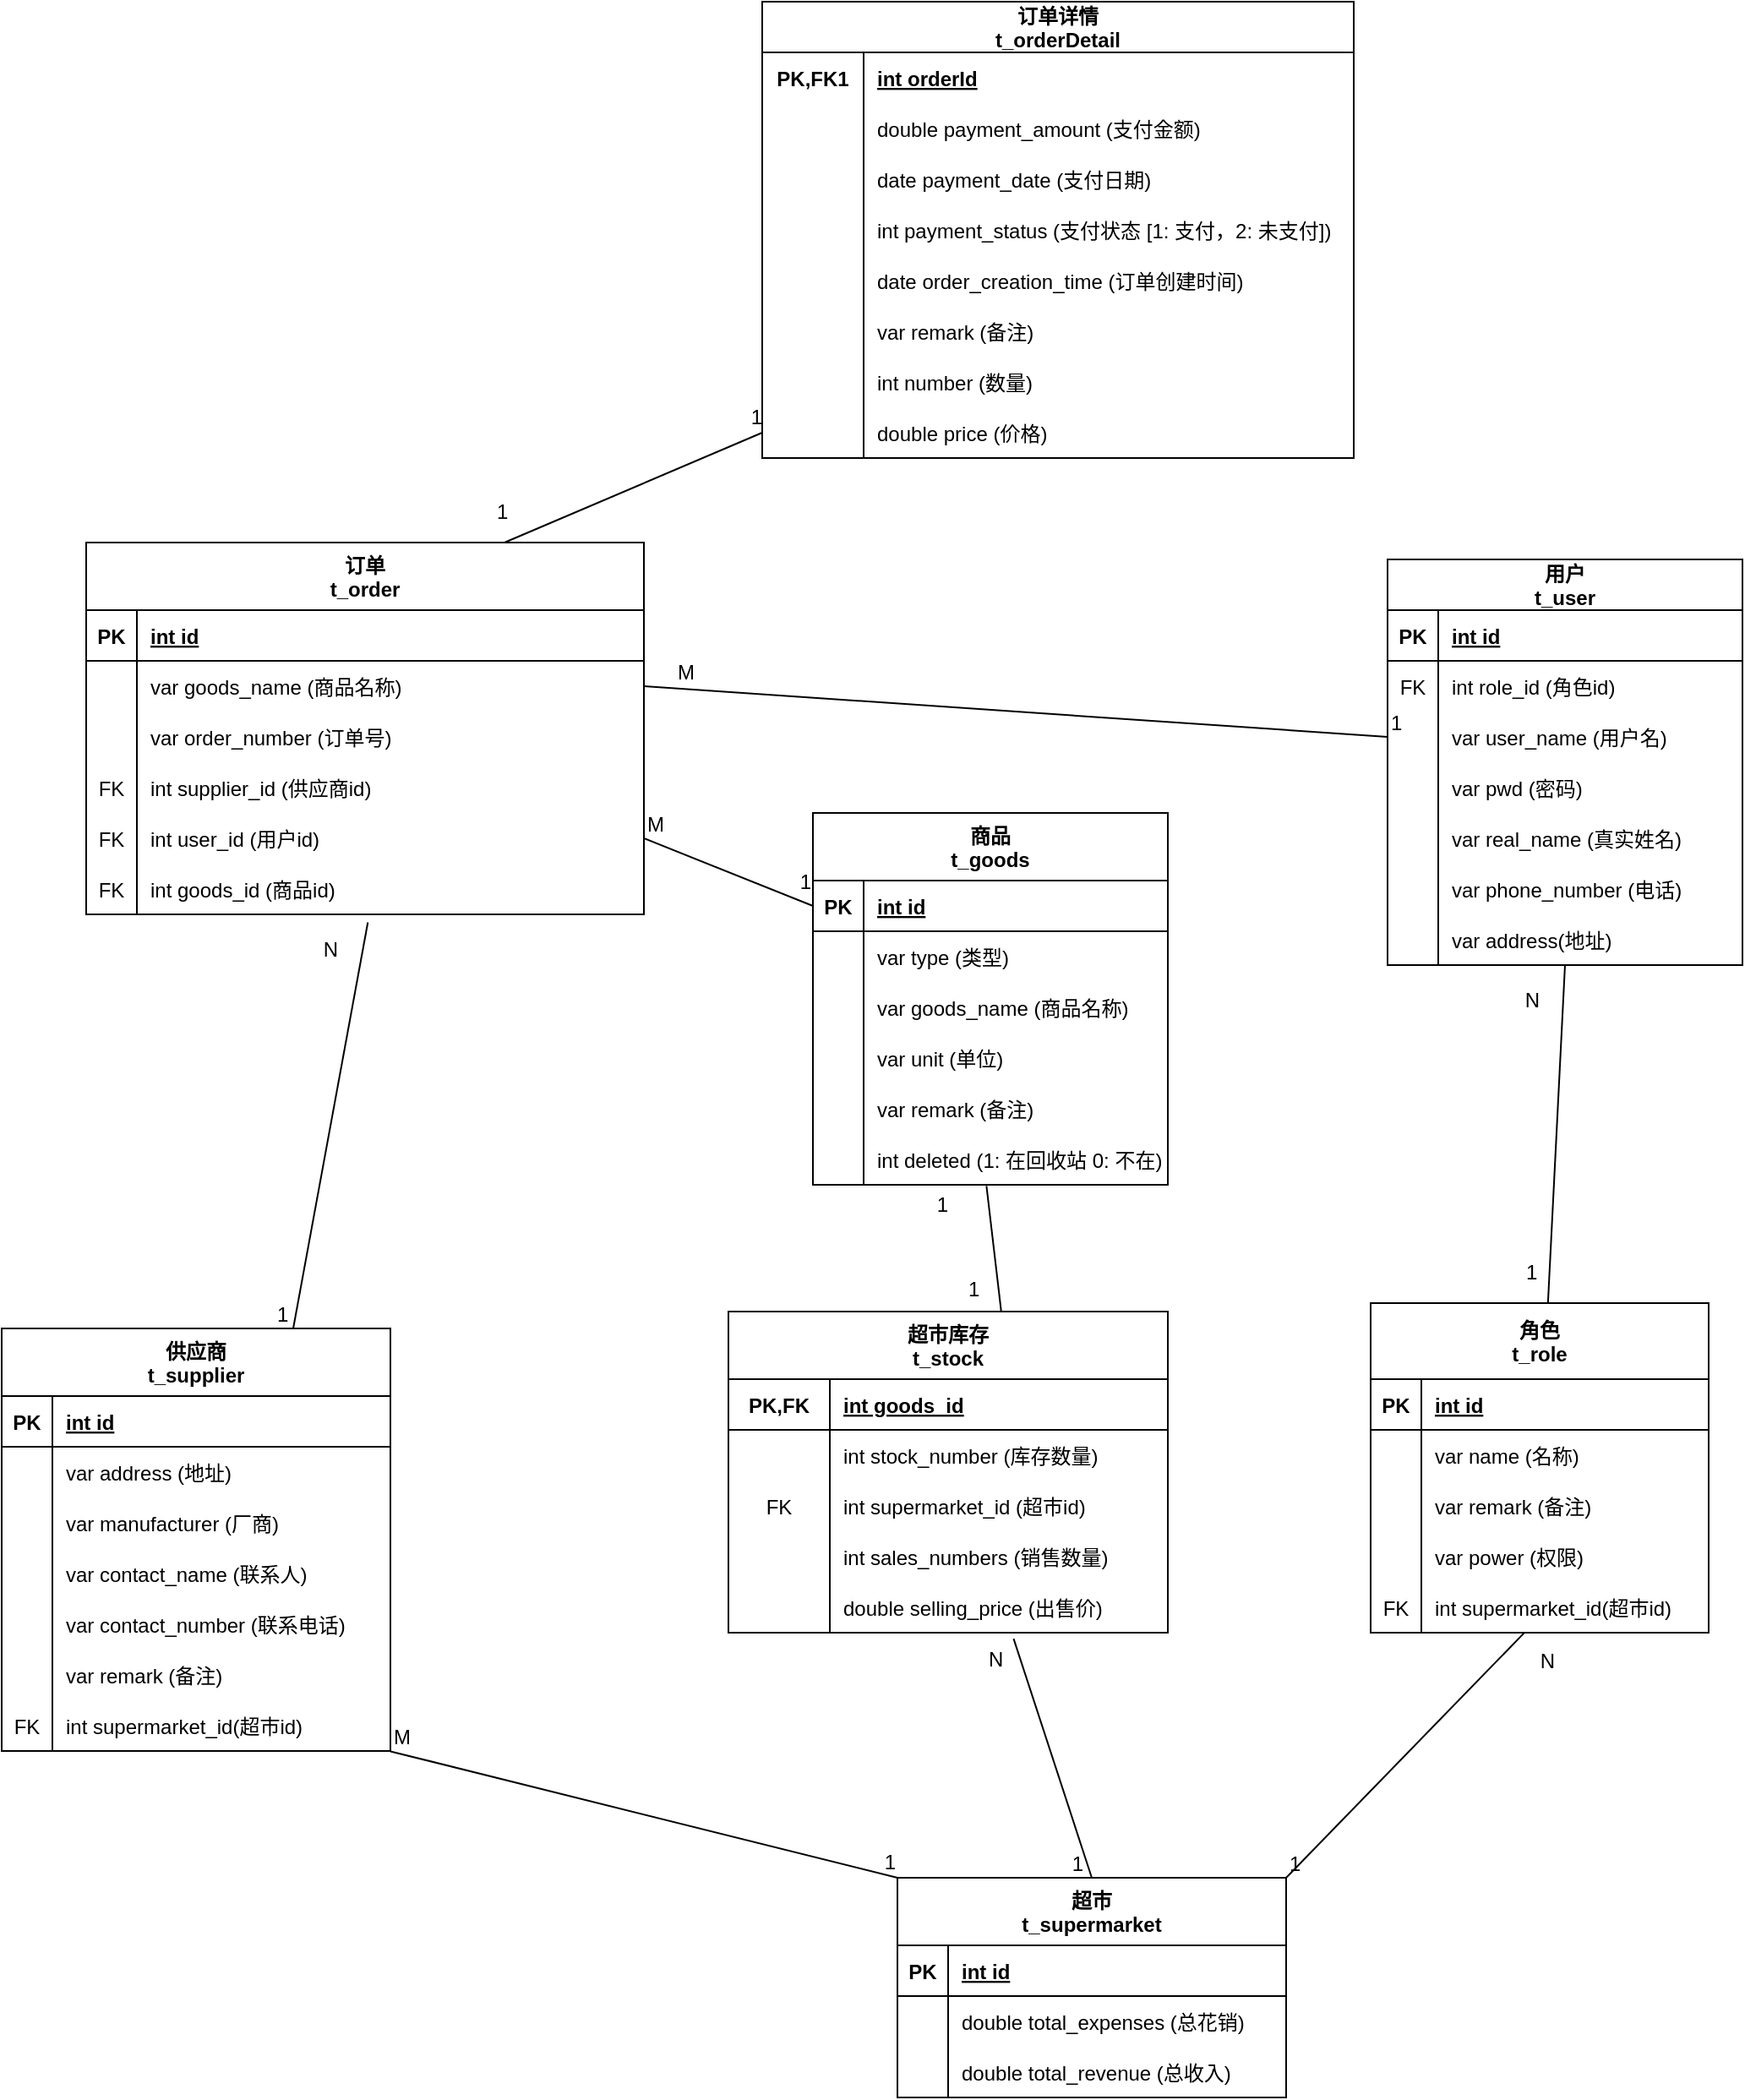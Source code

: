 <mxfile version="20.0.1" type="device"><diagram id="R2lEEEUBdFMjLlhIrx00" name="Page-1"><mxGraphModel dx="1487" dy="1840" grid="1" gridSize="10" guides="1" tooltips="1" connect="1" arrows="1" fold="1" page="1" pageScale="1" pageWidth="850" pageHeight="1100" math="0" shadow="0" extFonts="Permanent Marker^https://fonts.googleapis.com/css?family=Permanent+Marker"><root><mxCell id="0"/><mxCell id="1" parent="0"/><object label="商品&#10;t_goods" unit="var" id="Ht3xULXv-NnzkehTTkGw-34"><mxCell style="shape=table;startSize=40;container=1;collapsible=1;childLayout=tableLayout;fixedRows=1;rowLines=0;fontStyle=1;align=center;resizeLast=1;fillColor=#FFFFFF;" parent="1" vertex="1"><mxGeometry x="850.0" y="120" width="210" height="220" as="geometry"><mxRectangle x="130" y="30" width="80" height="40" as="alternateBounds"/></mxGeometry></mxCell></object><mxCell id="Ht3xULXv-NnzkehTTkGw-35" value="" style="shape=tableRow;horizontal=0;startSize=0;swimlaneHead=0;swimlaneBody=0;fillColor=none;collapsible=0;dropTarget=0;points=[[0,0.5],[1,0.5]];portConstraint=eastwest;top=0;left=0;right=0;bottom=1;" parent="Ht3xULXv-NnzkehTTkGw-34" vertex="1"><mxGeometry y="40" width="210" height="30" as="geometry"/></mxCell><mxCell id="Ht3xULXv-NnzkehTTkGw-36" value="PK" style="shape=partialRectangle;connectable=0;fillColor=none;top=0;left=0;bottom=0;right=0;fontStyle=1;overflow=hidden;" parent="Ht3xULXv-NnzkehTTkGw-35" vertex="1"><mxGeometry width="30" height="30" as="geometry"><mxRectangle width="30" height="30" as="alternateBounds"/></mxGeometry></mxCell><mxCell id="Ht3xULXv-NnzkehTTkGw-37" value="int id" style="shape=partialRectangle;connectable=0;fillColor=none;top=0;left=0;bottom=0;right=0;align=left;spacingLeft=6;fontStyle=5;overflow=hidden;" parent="Ht3xULXv-NnzkehTTkGw-35" vertex="1"><mxGeometry x="30" width="180" height="30" as="geometry"><mxRectangle width="180" height="30" as="alternateBounds"/></mxGeometry></mxCell><mxCell id="Ht3xULXv-NnzkehTTkGw-41" value="" style="shape=tableRow;horizontal=0;startSize=0;swimlaneHead=0;swimlaneBody=0;fillColor=none;collapsible=0;dropTarget=0;points=[[0,0.5],[1,0.5]];portConstraint=eastwest;top=0;left=0;right=0;bottom=0;" parent="Ht3xULXv-NnzkehTTkGw-34" vertex="1"><mxGeometry y="70" width="210" height="30" as="geometry"/></mxCell><mxCell id="Ht3xULXv-NnzkehTTkGw-42" value="" style="shape=partialRectangle;connectable=0;fillColor=none;top=0;left=0;bottom=0;right=0;editable=1;overflow=hidden;" parent="Ht3xULXv-NnzkehTTkGw-41" vertex="1"><mxGeometry width="30" height="30" as="geometry"><mxRectangle width="30" height="30" as="alternateBounds"/></mxGeometry></mxCell><mxCell id="Ht3xULXv-NnzkehTTkGw-43" value="var type (类型)" style="shape=partialRectangle;connectable=0;fillColor=none;top=0;left=0;bottom=0;right=0;align=left;spacingLeft=6;overflow=hidden;" parent="Ht3xULXv-NnzkehTTkGw-41" vertex="1"><mxGeometry x="30" width="180" height="30" as="geometry"><mxRectangle width="180" height="30" as="alternateBounds"/></mxGeometry></mxCell><mxCell id="Ht3xULXv-NnzkehTTkGw-44" value="" style="shape=tableRow;horizontal=0;startSize=0;swimlaneHead=0;swimlaneBody=0;fillColor=none;collapsible=0;dropTarget=0;points=[[0,0.5],[1,0.5]];portConstraint=eastwest;top=0;left=0;right=0;bottom=0;" parent="Ht3xULXv-NnzkehTTkGw-34" vertex="1"><mxGeometry y="100" width="210" height="30" as="geometry"/></mxCell><mxCell id="Ht3xULXv-NnzkehTTkGw-45" value="" style="shape=partialRectangle;connectable=0;fillColor=none;top=0;left=0;bottom=0;right=0;editable=1;overflow=hidden;" parent="Ht3xULXv-NnzkehTTkGw-44" vertex="1"><mxGeometry width="30" height="30" as="geometry"><mxRectangle width="30" height="30" as="alternateBounds"/></mxGeometry></mxCell><object label="var goods_name (商品名称)" goods_name="var" id="Ht3xULXv-NnzkehTTkGw-46"><mxCell style="shape=partialRectangle;connectable=0;fillColor=none;top=0;left=0;bottom=0;right=0;align=left;spacingLeft=6;overflow=hidden;" parent="Ht3xULXv-NnzkehTTkGw-44" vertex="1"><mxGeometry x="30" width="180" height="30" as="geometry"><mxRectangle width="180" height="30" as="alternateBounds"/></mxGeometry></mxCell></object><mxCell id="Ht3xULXv-NnzkehTTkGw-90" value="" style="shape=tableRow;horizontal=0;startSize=0;swimlaneHead=0;swimlaneBody=0;fillColor=none;collapsible=0;dropTarget=0;points=[[0,0.5],[1,0.5]];portConstraint=eastwest;top=0;left=0;right=0;bottom=0;" parent="Ht3xULXv-NnzkehTTkGw-34" vertex="1"><mxGeometry y="130" width="210" height="30" as="geometry"/></mxCell><mxCell id="Ht3xULXv-NnzkehTTkGw-91" value="" style="shape=partialRectangle;connectable=0;fillColor=none;top=0;left=0;bottom=0;right=0;editable=1;overflow=hidden;" parent="Ht3xULXv-NnzkehTTkGw-90" vertex="1"><mxGeometry width="30" height="30" as="geometry"><mxRectangle width="30" height="30" as="alternateBounds"/></mxGeometry></mxCell><object label="var unit (单位)" goods_name="var" id="Ht3xULXv-NnzkehTTkGw-92"><mxCell style="shape=partialRectangle;connectable=0;fillColor=none;top=0;left=0;bottom=0;right=0;align=left;spacingLeft=6;overflow=hidden;" parent="Ht3xULXv-NnzkehTTkGw-90" vertex="1"><mxGeometry x="30" width="180" height="30" as="geometry"><mxRectangle width="180" height="30" as="alternateBounds"/></mxGeometry></mxCell></object><mxCell id="Ht3xULXv-NnzkehTTkGw-96" value="" style="shape=tableRow;horizontal=0;startSize=0;swimlaneHead=0;swimlaneBody=0;fillColor=none;collapsible=0;dropTarget=0;points=[[0,0.5],[1,0.5]];portConstraint=eastwest;top=0;left=0;right=0;bottom=0;" parent="Ht3xULXv-NnzkehTTkGw-34" vertex="1"><mxGeometry y="160" width="210" height="30" as="geometry"/></mxCell><mxCell id="Ht3xULXv-NnzkehTTkGw-97" value="" style="shape=partialRectangle;connectable=0;fillColor=none;top=0;left=0;bottom=0;right=0;editable=1;overflow=hidden;" parent="Ht3xULXv-NnzkehTTkGw-96" vertex="1"><mxGeometry width="30" height="30" as="geometry"><mxRectangle width="30" height="30" as="alternateBounds"/></mxGeometry></mxCell><object label="var remark (备注)" goods_name="var" id="Ht3xULXv-NnzkehTTkGw-98"><mxCell style="shape=partialRectangle;connectable=0;fillColor=none;top=0;left=0;bottom=0;right=0;align=left;spacingLeft=6;overflow=hidden;" parent="Ht3xULXv-NnzkehTTkGw-96" vertex="1"><mxGeometry x="30" width="180" height="30" as="geometry"><mxRectangle width="180" height="30" as="alternateBounds"/></mxGeometry></mxCell></object><mxCell id="lNOS--ik7TDIYmW0ry12-1" value="" style="shape=tableRow;horizontal=0;startSize=0;swimlaneHead=0;swimlaneBody=0;fillColor=none;collapsible=0;dropTarget=0;points=[[0,0.5],[1,0.5]];portConstraint=eastwest;top=0;left=0;right=0;bottom=0;" vertex="1" parent="Ht3xULXv-NnzkehTTkGw-34"><mxGeometry y="190" width="210" height="30" as="geometry"/></mxCell><mxCell id="lNOS--ik7TDIYmW0ry12-2" value="" style="shape=partialRectangle;connectable=0;fillColor=none;top=0;left=0;bottom=0;right=0;editable=1;overflow=hidden;" vertex="1" parent="lNOS--ik7TDIYmW0ry12-1"><mxGeometry width="30" height="30" as="geometry"><mxRectangle width="30" height="30" as="alternateBounds"/></mxGeometry></mxCell><object label="int deleted (1: 在回收站 0: 不在)" goods_name="var" id="lNOS--ik7TDIYmW0ry12-3"><mxCell style="shape=partialRectangle;connectable=0;fillColor=none;top=0;left=0;bottom=0;right=0;align=left;spacingLeft=6;overflow=hidden;" vertex="1" parent="lNOS--ik7TDIYmW0ry12-1"><mxGeometry x="30" width="180" height="30" as="geometry"><mxRectangle width="180" height="30" as="alternateBounds"/></mxGeometry></mxCell></object><mxCell id="Ht3xULXv-NnzkehTTkGw-108" value="供应商&#10;t_supplier" style="shape=table;startSize=40;container=1;collapsible=1;childLayout=tableLayout;fixedRows=1;rowLines=0;fontStyle=1;align=center;resizeLast=1;fillColor=#FFFFFF;" parent="1" vertex="1"><mxGeometry x="370" y="425" width="230" height="250" as="geometry"><mxRectangle x="130" y="160" width="90" height="40" as="alternateBounds"/></mxGeometry></mxCell><mxCell id="Ht3xULXv-NnzkehTTkGw-109" value="" style="shape=tableRow;horizontal=0;startSize=0;swimlaneHead=0;swimlaneBody=0;fillColor=none;collapsible=0;dropTarget=0;points=[[0,0.5],[1,0.5]];portConstraint=eastwest;top=0;left=0;right=0;bottom=1;" parent="Ht3xULXv-NnzkehTTkGw-108" vertex="1"><mxGeometry y="40" width="230" height="30" as="geometry"/></mxCell><mxCell id="Ht3xULXv-NnzkehTTkGw-110" value="PK" style="shape=partialRectangle;connectable=0;fillColor=none;top=0;left=0;bottom=0;right=0;fontStyle=1;overflow=hidden;" parent="Ht3xULXv-NnzkehTTkGw-109" vertex="1"><mxGeometry width="30" height="30" as="geometry"><mxRectangle width="30" height="30" as="alternateBounds"/></mxGeometry></mxCell><mxCell id="Ht3xULXv-NnzkehTTkGw-111" value="int id" style="shape=partialRectangle;connectable=0;fillColor=none;top=0;left=0;bottom=0;right=0;align=left;spacingLeft=6;fontStyle=5;overflow=hidden;" parent="Ht3xULXv-NnzkehTTkGw-109" vertex="1"><mxGeometry x="30" width="200" height="30" as="geometry"><mxRectangle width="200" height="30" as="alternateBounds"/></mxGeometry></mxCell><mxCell id="Ht3xULXv-NnzkehTTkGw-112" value="" style="shape=tableRow;horizontal=0;startSize=0;swimlaneHead=0;swimlaneBody=0;fillColor=none;collapsible=0;dropTarget=0;points=[[0,0.5],[1,0.5]];portConstraint=eastwest;top=0;left=0;right=0;bottom=0;" parent="Ht3xULXv-NnzkehTTkGw-108" vertex="1"><mxGeometry y="70" width="230" height="30" as="geometry"/></mxCell><mxCell id="Ht3xULXv-NnzkehTTkGw-113" value="" style="shape=partialRectangle;connectable=0;fillColor=none;top=0;left=0;bottom=0;right=0;editable=1;overflow=hidden;" parent="Ht3xULXv-NnzkehTTkGw-112" vertex="1"><mxGeometry width="30" height="30" as="geometry"><mxRectangle width="30" height="30" as="alternateBounds"/></mxGeometry></mxCell><mxCell id="Ht3xULXv-NnzkehTTkGw-114" value="var address (地址)" style="shape=partialRectangle;connectable=0;fillColor=none;top=0;left=0;bottom=0;right=0;align=left;spacingLeft=6;overflow=hidden;" parent="Ht3xULXv-NnzkehTTkGw-112" vertex="1"><mxGeometry x="30" width="200" height="30" as="geometry"><mxRectangle width="200" height="30" as="alternateBounds"/></mxGeometry></mxCell><mxCell id="Ht3xULXv-NnzkehTTkGw-115" value="" style="shape=tableRow;horizontal=0;startSize=0;swimlaneHead=0;swimlaneBody=0;fillColor=none;collapsible=0;dropTarget=0;points=[[0,0.5],[1,0.5]];portConstraint=eastwest;top=0;left=0;right=0;bottom=0;" parent="Ht3xULXv-NnzkehTTkGw-108" vertex="1"><mxGeometry y="100" width="230" height="30" as="geometry"/></mxCell><mxCell id="Ht3xULXv-NnzkehTTkGw-116" value="" style="shape=partialRectangle;connectable=0;fillColor=none;top=0;left=0;bottom=0;right=0;editable=1;overflow=hidden;" parent="Ht3xULXv-NnzkehTTkGw-115" vertex="1"><mxGeometry width="30" height="30" as="geometry"><mxRectangle width="30" height="30" as="alternateBounds"/></mxGeometry></mxCell><mxCell id="Ht3xULXv-NnzkehTTkGw-117" value="var manufacturer (厂商)" style="shape=partialRectangle;connectable=0;fillColor=none;top=0;left=0;bottom=0;right=0;align=left;spacingLeft=6;overflow=hidden;" parent="Ht3xULXv-NnzkehTTkGw-115" vertex="1"><mxGeometry x="30" width="200" height="30" as="geometry"><mxRectangle width="200" height="30" as="alternateBounds"/></mxGeometry></mxCell><mxCell id="Ht3xULXv-NnzkehTTkGw-118" value="" style="shape=tableRow;horizontal=0;startSize=0;swimlaneHead=0;swimlaneBody=0;fillColor=none;collapsible=0;dropTarget=0;points=[[0,0.5],[1,0.5]];portConstraint=eastwest;top=0;left=0;right=0;bottom=0;" parent="Ht3xULXv-NnzkehTTkGw-108" vertex="1"><mxGeometry y="130" width="230" height="30" as="geometry"/></mxCell><mxCell id="Ht3xULXv-NnzkehTTkGw-119" value="" style="shape=partialRectangle;connectable=0;fillColor=none;top=0;left=0;bottom=0;right=0;editable=1;overflow=hidden;" parent="Ht3xULXv-NnzkehTTkGw-118" vertex="1"><mxGeometry width="30" height="30" as="geometry"><mxRectangle width="30" height="30" as="alternateBounds"/></mxGeometry></mxCell><mxCell id="Ht3xULXv-NnzkehTTkGw-120" value="var contact_name (联系人)" style="shape=partialRectangle;connectable=0;fillColor=none;top=0;left=0;bottom=0;right=0;align=left;spacingLeft=6;overflow=hidden;" parent="Ht3xULXv-NnzkehTTkGw-118" vertex="1"><mxGeometry x="30" width="200" height="30" as="geometry"><mxRectangle width="200" height="30" as="alternateBounds"/></mxGeometry></mxCell><mxCell id="Ht3xULXv-NnzkehTTkGw-147" value="" style="shape=tableRow;horizontal=0;startSize=0;swimlaneHead=0;swimlaneBody=0;fillColor=none;collapsible=0;dropTarget=0;points=[[0,0.5],[1,0.5]];portConstraint=eastwest;top=0;left=0;right=0;bottom=0;" parent="Ht3xULXv-NnzkehTTkGw-108" vertex="1"><mxGeometry y="160" width="230" height="30" as="geometry"/></mxCell><mxCell id="Ht3xULXv-NnzkehTTkGw-148" value="" style="shape=partialRectangle;connectable=0;fillColor=none;top=0;left=0;bottom=0;right=0;editable=1;overflow=hidden;" parent="Ht3xULXv-NnzkehTTkGw-147" vertex="1"><mxGeometry width="30" height="30" as="geometry"><mxRectangle width="30" height="30" as="alternateBounds"/></mxGeometry></mxCell><mxCell id="Ht3xULXv-NnzkehTTkGw-149" value="var contact_number (联系电话)" style="shape=partialRectangle;connectable=0;fillColor=none;top=0;left=0;bottom=0;right=0;align=left;spacingLeft=6;overflow=hidden;" parent="Ht3xULXv-NnzkehTTkGw-147" vertex="1"><mxGeometry x="30" width="200" height="30" as="geometry"><mxRectangle width="200" height="30" as="alternateBounds"/></mxGeometry></mxCell><mxCell id="Ht3xULXv-NnzkehTTkGw-150" value="" style="shape=tableRow;horizontal=0;startSize=0;swimlaneHead=0;swimlaneBody=0;fillColor=none;collapsible=0;dropTarget=0;points=[[0,0.5],[1,0.5]];portConstraint=eastwest;top=0;left=0;right=0;bottom=0;" parent="Ht3xULXv-NnzkehTTkGw-108" vertex="1"><mxGeometry y="190" width="230" height="30" as="geometry"/></mxCell><mxCell id="Ht3xULXv-NnzkehTTkGw-151" value="" style="shape=partialRectangle;connectable=0;fillColor=none;top=0;left=0;bottom=0;right=0;editable=1;overflow=hidden;" parent="Ht3xULXv-NnzkehTTkGw-150" vertex="1"><mxGeometry width="30" height="30" as="geometry"><mxRectangle width="30" height="30" as="alternateBounds"/></mxGeometry></mxCell><mxCell id="Ht3xULXv-NnzkehTTkGw-152" value="var remark (备注)" style="shape=partialRectangle;connectable=0;fillColor=none;top=0;left=0;bottom=0;right=0;align=left;spacingLeft=6;overflow=hidden;" parent="Ht3xULXv-NnzkehTTkGw-150" vertex="1"><mxGeometry x="30" width="200" height="30" as="geometry"><mxRectangle width="200" height="30" as="alternateBounds"/></mxGeometry></mxCell><mxCell id="Ht3xULXv-NnzkehTTkGw-153" value="" style="shape=tableRow;horizontal=0;startSize=0;swimlaneHead=0;swimlaneBody=0;fillColor=none;collapsible=0;dropTarget=0;points=[[0,0.5],[1,0.5]];portConstraint=eastwest;top=0;left=0;right=0;bottom=0;" parent="Ht3xULXv-NnzkehTTkGw-108" vertex="1"><mxGeometry y="220" width="230" height="30" as="geometry"/></mxCell><mxCell id="Ht3xULXv-NnzkehTTkGw-154" value="FK" style="shape=partialRectangle;connectable=0;fillColor=none;top=0;left=0;bottom=0;right=0;editable=1;overflow=hidden;" parent="Ht3xULXv-NnzkehTTkGw-153" vertex="1"><mxGeometry width="30" height="30" as="geometry"><mxRectangle width="30" height="30" as="alternateBounds"/></mxGeometry></mxCell><mxCell id="Ht3xULXv-NnzkehTTkGw-155" value="int supermarket_id(超市id)" style="shape=partialRectangle;connectable=0;fillColor=none;top=0;left=0;bottom=0;right=0;align=left;spacingLeft=6;overflow=hidden;" parent="Ht3xULXv-NnzkehTTkGw-153" vertex="1"><mxGeometry x="30" width="200" height="30" as="geometry"><mxRectangle width="200" height="30" as="alternateBounds"/></mxGeometry></mxCell><mxCell id="Ht3xULXv-NnzkehTTkGw-156" value="订单&#10;t_order" style="shape=table;startSize=40;container=1;collapsible=1;childLayout=tableLayout;fixedRows=1;rowLines=0;fontStyle=1;align=center;resizeLast=1;fillColor=#FFFFFF;" parent="1" vertex="1"><mxGeometry x="420" y="-40" width="330" height="220" as="geometry"><mxRectangle x="690" y="80" width="70" height="40" as="alternateBounds"/></mxGeometry></mxCell><mxCell id="Ht3xULXv-NnzkehTTkGw-157" value="" style="shape=tableRow;horizontal=0;startSize=0;swimlaneHead=0;swimlaneBody=0;fillColor=none;collapsible=0;dropTarget=0;points=[[0,0.5],[1,0.5]];portConstraint=eastwest;top=0;left=0;right=0;bottom=1;" parent="Ht3xULXv-NnzkehTTkGw-156" vertex="1"><mxGeometry y="40" width="330" height="30" as="geometry"/></mxCell><mxCell id="Ht3xULXv-NnzkehTTkGw-158" value="PK" style="shape=partialRectangle;connectable=0;fillColor=none;top=0;left=0;bottom=0;right=0;fontStyle=1;overflow=hidden;" parent="Ht3xULXv-NnzkehTTkGw-157" vertex="1"><mxGeometry width="30.0" height="30" as="geometry"><mxRectangle width="30.0" height="30" as="alternateBounds"/></mxGeometry></mxCell><mxCell id="Ht3xULXv-NnzkehTTkGw-159" value="int id" style="shape=partialRectangle;connectable=0;fillColor=none;top=0;left=0;bottom=0;right=0;align=left;spacingLeft=6;fontStyle=5;overflow=hidden;" parent="Ht3xULXv-NnzkehTTkGw-157" vertex="1"><mxGeometry x="30.0" width="300.0" height="30" as="geometry"><mxRectangle width="300.0" height="30" as="alternateBounds"/></mxGeometry></mxCell><mxCell id="Ht3xULXv-NnzkehTTkGw-160" value="" style="shape=tableRow;horizontal=0;startSize=0;swimlaneHead=0;swimlaneBody=0;fillColor=none;collapsible=0;dropTarget=0;points=[[0,0.5],[1,0.5]];portConstraint=eastwest;top=0;left=0;right=0;bottom=0;" parent="Ht3xULXv-NnzkehTTkGw-156" vertex="1"><mxGeometry y="70" width="330" height="30" as="geometry"/></mxCell><mxCell id="Ht3xULXv-NnzkehTTkGw-161" value="" style="shape=partialRectangle;connectable=0;fillColor=none;top=0;left=0;bottom=0;right=0;editable=1;overflow=hidden;" parent="Ht3xULXv-NnzkehTTkGw-160" vertex="1"><mxGeometry width="30.0" height="30" as="geometry"><mxRectangle width="30.0" height="30" as="alternateBounds"/></mxGeometry></mxCell><mxCell id="Ht3xULXv-NnzkehTTkGw-162" value="var goods_name (商品名称)" style="shape=partialRectangle;connectable=0;fillColor=none;top=0;left=0;bottom=0;right=0;align=left;spacingLeft=6;overflow=hidden;" parent="Ht3xULXv-NnzkehTTkGw-160" vertex="1"><mxGeometry x="30.0" width="300.0" height="30" as="geometry"><mxRectangle width="300.0" height="30" as="alternateBounds"/></mxGeometry></mxCell><mxCell id="Ht3xULXv-NnzkehTTkGw-163" value="" style="shape=tableRow;horizontal=0;startSize=0;swimlaneHead=0;swimlaneBody=0;fillColor=none;collapsible=0;dropTarget=0;points=[[0,0.5],[1,0.5]];portConstraint=eastwest;top=0;left=0;right=0;bottom=0;" parent="Ht3xULXv-NnzkehTTkGw-156" vertex="1"><mxGeometry y="100" width="330" height="30" as="geometry"/></mxCell><mxCell id="Ht3xULXv-NnzkehTTkGw-164" value="" style="shape=partialRectangle;connectable=0;fillColor=none;top=0;left=0;bottom=0;right=0;editable=1;overflow=hidden;" parent="Ht3xULXv-NnzkehTTkGw-163" vertex="1"><mxGeometry width="30.0" height="30" as="geometry"><mxRectangle width="30.0" height="30" as="alternateBounds"/></mxGeometry></mxCell><mxCell id="Ht3xULXv-NnzkehTTkGw-165" value="var order_number (订单号)" style="shape=partialRectangle;connectable=0;fillColor=none;top=0;left=0;bottom=0;right=0;align=left;spacingLeft=6;overflow=hidden;" parent="Ht3xULXv-NnzkehTTkGw-163" vertex="1"><mxGeometry x="30.0" width="300.0" height="30" as="geometry"><mxRectangle width="300.0" height="30" as="alternateBounds"/></mxGeometry></mxCell><mxCell id="Ht3xULXv-NnzkehTTkGw-190" value="" style="shape=tableRow;horizontal=0;startSize=0;swimlaneHead=0;swimlaneBody=0;fillColor=none;collapsible=0;dropTarget=0;points=[[0,0.5],[1,0.5]];portConstraint=eastwest;top=0;left=0;right=0;bottom=0;" parent="Ht3xULXv-NnzkehTTkGw-156" vertex="1"><mxGeometry y="130" width="330" height="30" as="geometry"/></mxCell><mxCell id="Ht3xULXv-NnzkehTTkGw-191" value="FK" style="shape=partialRectangle;connectable=0;fillColor=none;top=0;left=0;bottom=0;right=0;editable=1;overflow=hidden;" parent="Ht3xULXv-NnzkehTTkGw-190" vertex="1"><mxGeometry width="30.0" height="30" as="geometry"><mxRectangle width="30.0" height="30" as="alternateBounds"/></mxGeometry></mxCell><mxCell id="Ht3xULXv-NnzkehTTkGw-192" value="int supplier_id (供应商id)" style="shape=partialRectangle;connectable=0;fillColor=none;top=0;left=0;bottom=0;right=0;align=left;spacingLeft=6;overflow=hidden;" parent="Ht3xULXv-NnzkehTTkGw-190" vertex="1"><mxGeometry x="30.0" width="300.0" height="30" as="geometry"><mxRectangle width="300.0" height="30" as="alternateBounds"/></mxGeometry></mxCell><mxCell id="Ht3xULXv-NnzkehTTkGw-193" value="" style="shape=tableRow;horizontal=0;startSize=0;swimlaneHead=0;swimlaneBody=0;fillColor=none;collapsible=0;dropTarget=0;points=[[0,0.5],[1,0.5]];portConstraint=eastwest;top=0;left=0;right=0;bottom=0;" parent="Ht3xULXv-NnzkehTTkGw-156" vertex="1"><mxGeometry y="160" width="330" height="30" as="geometry"/></mxCell><mxCell id="Ht3xULXv-NnzkehTTkGw-194" value="FK" style="shape=partialRectangle;connectable=0;fillColor=none;top=0;left=0;bottom=0;right=0;editable=1;overflow=hidden;" parent="Ht3xULXv-NnzkehTTkGw-193" vertex="1"><mxGeometry width="30.0" height="30" as="geometry"><mxRectangle width="30.0" height="30" as="alternateBounds"/></mxGeometry></mxCell><mxCell id="Ht3xULXv-NnzkehTTkGw-195" value="int user_id (用户id)" style="shape=partialRectangle;connectable=0;fillColor=none;top=0;left=0;bottom=0;right=0;align=left;spacingLeft=6;overflow=hidden;" parent="Ht3xULXv-NnzkehTTkGw-193" vertex="1"><mxGeometry x="30.0" width="300.0" height="30" as="geometry"><mxRectangle width="300.0" height="30" as="alternateBounds"/></mxGeometry></mxCell><mxCell id="Ht3xULXv-NnzkehTTkGw-196" value="" style="shape=tableRow;horizontal=0;startSize=0;swimlaneHead=0;swimlaneBody=0;fillColor=none;collapsible=0;dropTarget=0;points=[[0,0.5],[1,0.5]];portConstraint=eastwest;top=0;left=0;right=0;bottom=0;" parent="Ht3xULXv-NnzkehTTkGw-156" vertex="1"><mxGeometry y="190" width="330" height="30" as="geometry"/></mxCell><mxCell id="Ht3xULXv-NnzkehTTkGw-197" value="FK" style="shape=partialRectangle;connectable=0;fillColor=none;top=0;left=0;bottom=0;right=0;editable=1;overflow=hidden;" parent="Ht3xULXv-NnzkehTTkGw-196" vertex="1"><mxGeometry width="30.0" height="30" as="geometry"><mxRectangle width="30.0" height="30" as="alternateBounds"/></mxGeometry></mxCell><mxCell id="Ht3xULXv-NnzkehTTkGw-198" value="int goods_id (商品id)" style="shape=partialRectangle;connectable=0;fillColor=none;top=0;left=0;bottom=0;right=0;align=left;spacingLeft=6;overflow=hidden;" parent="Ht3xULXv-NnzkehTTkGw-196" vertex="1"><mxGeometry x="30.0" width="300.0" height="30" as="geometry"><mxRectangle width="300.0" height="30" as="alternateBounds"/></mxGeometry></mxCell><mxCell id="Ht3xULXv-NnzkehTTkGw-199" value="角色&#10;t_role" style="shape=table;startSize=45;container=1;collapsible=1;childLayout=tableLayout;fixedRows=1;rowLines=0;fontStyle=1;align=center;resizeLast=1;fillColor=#FFFFFF;" parent="1" vertex="1"><mxGeometry x="1180" y="410" width="200" height="195" as="geometry"><mxRectangle x="850" y="110" width="70" height="45" as="alternateBounds"/></mxGeometry></mxCell><mxCell id="Ht3xULXv-NnzkehTTkGw-200" value="" style="shape=tableRow;horizontal=0;startSize=0;swimlaneHead=0;swimlaneBody=0;fillColor=none;collapsible=0;dropTarget=0;points=[[0,0.5],[1,0.5]];portConstraint=eastwest;top=0;left=0;right=0;bottom=1;" parent="Ht3xULXv-NnzkehTTkGw-199" vertex="1"><mxGeometry y="45" width="200" height="30" as="geometry"/></mxCell><mxCell id="Ht3xULXv-NnzkehTTkGw-201" value="PK" style="shape=partialRectangle;connectable=0;fillColor=none;top=0;left=0;bottom=0;right=0;fontStyle=1;overflow=hidden;" parent="Ht3xULXv-NnzkehTTkGw-200" vertex="1"><mxGeometry width="30" height="30" as="geometry"><mxRectangle width="30" height="30" as="alternateBounds"/></mxGeometry></mxCell><mxCell id="Ht3xULXv-NnzkehTTkGw-202" value="int id" style="shape=partialRectangle;connectable=0;fillColor=none;top=0;left=0;bottom=0;right=0;align=left;spacingLeft=6;fontStyle=5;overflow=hidden;" parent="Ht3xULXv-NnzkehTTkGw-200" vertex="1"><mxGeometry x="30" width="170" height="30" as="geometry"><mxRectangle width="170" height="30" as="alternateBounds"/></mxGeometry></mxCell><mxCell id="Ht3xULXv-NnzkehTTkGw-203" value="" style="shape=tableRow;horizontal=0;startSize=0;swimlaneHead=0;swimlaneBody=0;fillColor=none;collapsible=0;dropTarget=0;points=[[0,0.5],[1,0.5]];portConstraint=eastwest;top=0;left=0;right=0;bottom=0;" parent="Ht3xULXv-NnzkehTTkGw-199" vertex="1"><mxGeometry y="75" width="200" height="30" as="geometry"/></mxCell><mxCell id="Ht3xULXv-NnzkehTTkGw-204" value="" style="shape=partialRectangle;connectable=0;fillColor=none;top=0;left=0;bottom=0;right=0;editable=1;overflow=hidden;" parent="Ht3xULXv-NnzkehTTkGw-203" vertex="1"><mxGeometry width="30" height="30" as="geometry"><mxRectangle width="30" height="30" as="alternateBounds"/></mxGeometry></mxCell><mxCell id="Ht3xULXv-NnzkehTTkGw-205" value="var name (名称)" style="shape=partialRectangle;connectable=0;fillColor=none;top=0;left=0;bottom=0;right=0;align=left;spacingLeft=6;overflow=hidden;" parent="Ht3xULXv-NnzkehTTkGw-203" vertex="1"><mxGeometry x="30" width="170" height="30" as="geometry"><mxRectangle width="170" height="30" as="alternateBounds"/></mxGeometry></mxCell><mxCell id="Ht3xULXv-NnzkehTTkGw-206" value="" style="shape=tableRow;horizontal=0;startSize=0;swimlaneHead=0;swimlaneBody=0;fillColor=none;collapsible=0;dropTarget=0;points=[[0,0.5],[1,0.5]];portConstraint=eastwest;top=0;left=0;right=0;bottom=0;" parent="Ht3xULXv-NnzkehTTkGw-199" vertex="1"><mxGeometry y="105" width="200" height="30" as="geometry"/></mxCell><mxCell id="Ht3xULXv-NnzkehTTkGw-207" value="" style="shape=partialRectangle;connectable=0;fillColor=none;top=0;left=0;bottom=0;right=0;editable=1;overflow=hidden;" parent="Ht3xULXv-NnzkehTTkGw-206" vertex="1"><mxGeometry width="30" height="30" as="geometry"><mxRectangle width="30" height="30" as="alternateBounds"/></mxGeometry></mxCell><mxCell id="Ht3xULXv-NnzkehTTkGw-208" value="var remark (备注)" style="shape=partialRectangle;connectable=0;fillColor=none;top=0;left=0;bottom=0;right=0;align=left;spacingLeft=6;overflow=hidden;" parent="Ht3xULXv-NnzkehTTkGw-206" vertex="1"><mxGeometry x="30" width="170" height="30" as="geometry"><mxRectangle width="170" height="30" as="alternateBounds"/></mxGeometry></mxCell><mxCell id="Ht3xULXv-NnzkehTTkGw-209" value="" style="shape=tableRow;horizontal=0;startSize=0;swimlaneHead=0;swimlaneBody=0;fillColor=none;collapsible=0;dropTarget=0;points=[[0,0.5],[1,0.5]];portConstraint=eastwest;top=0;left=0;right=0;bottom=0;" parent="Ht3xULXv-NnzkehTTkGw-199" vertex="1"><mxGeometry y="135" width="200" height="30" as="geometry"/></mxCell><mxCell id="Ht3xULXv-NnzkehTTkGw-210" value="" style="shape=partialRectangle;connectable=0;fillColor=none;top=0;left=0;bottom=0;right=0;editable=1;overflow=hidden;" parent="Ht3xULXv-NnzkehTTkGw-209" vertex="1"><mxGeometry width="30" height="30" as="geometry"><mxRectangle width="30" height="30" as="alternateBounds"/></mxGeometry></mxCell><mxCell id="Ht3xULXv-NnzkehTTkGw-211" value="var power (权限)" style="shape=partialRectangle;connectable=0;fillColor=none;top=0;left=0;bottom=0;right=0;align=left;spacingLeft=6;overflow=hidden;" parent="Ht3xULXv-NnzkehTTkGw-209" vertex="1"><mxGeometry x="30" width="170" height="30" as="geometry"><mxRectangle width="170" height="30" as="alternateBounds"/></mxGeometry></mxCell><mxCell id="Ht3xULXv-NnzkehTTkGw-212" value="" style="shape=tableRow;horizontal=0;startSize=0;swimlaneHead=0;swimlaneBody=0;fillColor=none;collapsible=0;dropTarget=0;points=[[0,0.5],[1,0.5]];portConstraint=eastwest;top=0;left=0;right=0;bottom=0;" parent="Ht3xULXv-NnzkehTTkGw-199" vertex="1"><mxGeometry y="165" width="200" height="30" as="geometry"/></mxCell><mxCell id="Ht3xULXv-NnzkehTTkGw-213" value="FK" style="shape=partialRectangle;connectable=0;fillColor=none;top=0;left=0;bottom=0;right=0;editable=1;overflow=hidden;" parent="Ht3xULXv-NnzkehTTkGw-212" vertex="1"><mxGeometry width="30" height="30" as="geometry"><mxRectangle width="30" height="30" as="alternateBounds"/></mxGeometry></mxCell><mxCell id="Ht3xULXv-NnzkehTTkGw-214" value="int supermarket_id(超市id)" style="shape=partialRectangle;connectable=0;fillColor=none;top=0;left=0;bottom=0;right=0;align=left;spacingLeft=6;overflow=hidden;" parent="Ht3xULXv-NnzkehTTkGw-212" vertex="1"><mxGeometry x="30" width="170" height="30" as="geometry"><mxRectangle width="170" height="30" as="alternateBounds"/></mxGeometry></mxCell><mxCell id="Ht3xULXv-NnzkehTTkGw-215" value="用户&#10;t_user" style="shape=table;startSize=30;container=1;collapsible=1;childLayout=tableLayout;fixedRows=1;rowLines=0;fontStyle=1;align=center;resizeLast=1;fillColor=#FFFFFF;" parent="1" vertex="1"><mxGeometry x="1190" y="-30" width="210" height="240" as="geometry"><mxRectangle x="1050" y="90" width="70" height="40" as="alternateBounds"/></mxGeometry></mxCell><mxCell id="Ht3xULXv-NnzkehTTkGw-216" value="" style="shape=tableRow;horizontal=0;startSize=0;swimlaneHead=0;swimlaneBody=0;fillColor=none;collapsible=0;dropTarget=0;points=[[0,0.5],[1,0.5]];portConstraint=eastwest;top=0;left=0;right=0;bottom=1;" parent="Ht3xULXv-NnzkehTTkGw-215" vertex="1"><mxGeometry y="30" width="210" height="30" as="geometry"/></mxCell><mxCell id="Ht3xULXv-NnzkehTTkGw-217" value="PK" style="shape=partialRectangle;connectable=0;fillColor=none;top=0;left=0;bottom=0;right=0;fontStyle=1;overflow=hidden;" parent="Ht3xULXv-NnzkehTTkGw-216" vertex="1"><mxGeometry width="30" height="30" as="geometry"><mxRectangle width="30" height="30" as="alternateBounds"/></mxGeometry></mxCell><mxCell id="Ht3xULXv-NnzkehTTkGw-218" value="int id" style="shape=partialRectangle;connectable=0;fillColor=none;top=0;left=0;bottom=0;right=0;align=left;spacingLeft=6;fontStyle=5;overflow=hidden;" parent="Ht3xULXv-NnzkehTTkGw-216" vertex="1"><mxGeometry x="30" width="180" height="30" as="geometry"><mxRectangle width="180" height="30" as="alternateBounds"/></mxGeometry></mxCell><mxCell id="Ht3xULXv-NnzkehTTkGw-219" value="" style="shape=tableRow;horizontal=0;startSize=0;swimlaneHead=0;swimlaneBody=0;fillColor=none;collapsible=0;dropTarget=0;points=[[0,0.5],[1,0.5]];portConstraint=eastwest;top=0;left=0;right=0;bottom=0;" parent="Ht3xULXv-NnzkehTTkGw-215" vertex="1"><mxGeometry y="60" width="210" height="30" as="geometry"/></mxCell><mxCell id="Ht3xULXv-NnzkehTTkGw-220" value="FK" style="shape=partialRectangle;connectable=0;fillColor=none;top=0;left=0;bottom=0;right=0;editable=1;overflow=hidden;" parent="Ht3xULXv-NnzkehTTkGw-219" vertex="1"><mxGeometry width="30" height="30" as="geometry"><mxRectangle width="30" height="30" as="alternateBounds"/></mxGeometry></mxCell><mxCell id="Ht3xULXv-NnzkehTTkGw-221" value="int role_id (角色id)" style="shape=partialRectangle;connectable=0;fillColor=none;top=0;left=0;bottom=0;right=0;align=left;spacingLeft=6;overflow=hidden;" parent="Ht3xULXv-NnzkehTTkGw-219" vertex="1"><mxGeometry x="30" width="180" height="30" as="geometry"><mxRectangle width="180" height="30" as="alternateBounds"/></mxGeometry></mxCell><mxCell id="Ht3xULXv-NnzkehTTkGw-222" value="" style="shape=tableRow;horizontal=0;startSize=0;swimlaneHead=0;swimlaneBody=0;fillColor=none;collapsible=0;dropTarget=0;points=[[0,0.5],[1,0.5]];portConstraint=eastwest;top=0;left=0;right=0;bottom=0;" parent="Ht3xULXv-NnzkehTTkGw-215" vertex="1"><mxGeometry y="90" width="210" height="30" as="geometry"/></mxCell><mxCell id="Ht3xULXv-NnzkehTTkGw-223" value="" style="shape=partialRectangle;connectable=0;fillColor=none;top=0;left=0;bottom=0;right=0;editable=1;overflow=hidden;" parent="Ht3xULXv-NnzkehTTkGw-222" vertex="1"><mxGeometry width="30" height="30" as="geometry"><mxRectangle width="30" height="30" as="alternateBounds"/></mxGeometry></mxCell><mxCell id="Ht3xULXv-NnzkehTTkGw-224" value="var user_name (用户名)" style="shape=partialRectangle;connectable=0;fillColor=none;top=0;left=0;bottom=0;right=0;align=left;spacingLeft=6;overflow=hidden;" parent="Ht3xULXv-NnzkehTTkGw-222" vertex="1"><mxGeometry x="30" width="180" height="30" as="geometry"><mxRectangle width="180" height="30" as="alternateBounds"/></mxGeometry></mxCell><mxCell id="Ht3xULXv-NnzkehTTkGw-225" value="" style="shape=tableRow;horizontal=0;startSize=0;swimlaneHead=0;swimlaneBody=0;fillColor=none;collapsible=0;dropTarget=0;points=[[0,0.5],[1,0.5]];portConstraint=eastwest;top=0;left=0;right=0;bottom=0;" parent="Ht3xULXv-NnzkehTTkGw-215" vertex="1"><mxGeometry y="120" width="210" height="30" as="geometry"/></mxCell><mxCell id="Ht3xULXv-NnzkehTTkGw-226" value="" style="shape=partialRectangle;connectable=0;fillColor=none;top=0;left=0;bottom=0;right=0;editable=1;overflow=hidden;" parent="Ht3xULXv-NnzkehTTkGw-225" vertex="1"><mxGeometry width="30" height="30" as="geometry"><mxRectangle width="30" height="30" as="alternateBounds"/></mxGeometry></mxCell><mxCell id="Ht3xULXv-NnzkehTTkGw-227" value="var pwd (密码)" style="shape=partialRectangle;connectable=0;fillColor=none;top=0;left=0;bottom=0;right=0;align=left;spacingLeft=6;overflow=hidden;" parent="Ht3xULXv-NnzkehTTkGw-225" vertex="1"><mxGeometry x="30" width="180" height="30" as="geometry"><mxRectangle width="180" height="30" as="alternateBounds"/></mxGeometry></mxCell><mxCell id="Ht3xULXv-NnzkehTTkGw-228" value="" style="shape=tableRow;horizontal=0;startSize=0;swimlaneHead=0;swimlaneBody=0;fillColor=none;collapsible=0;dropTarget=0;points=[[0,0.5],[1,0.5]];portConstraint=eastwest;top=0;left=0;right=0;bottom=0;" parent="Ht3xULXv-NnzkehTTkGw-215" vertex="1"><mxGeometry y="150" width="210" height="30" as="geometry"/></mxCell><mxCell id="Ht3xULXv-NnzkehTTkGw-229" value="" style="shape=partialRectangle;connectable=0;fillColor=none;top=0;left=0;bottom=0;right=0;editable=1;overflow=hidden;" parent="Ht3xULXv-NnzkehTTkGw-228" vertex="1"><mxGeometry width="30" height="30" as="geometry"><mxRectangle width="30" height="30" as="alternateBounds"/></mxGeometry></mxCell><mxCell id="Ht3xULXv-NnzkehTTkGw-230" value="var real_name (真实姓名)" style="shape=partialRectangle;connectable=0;fillColor=none;top=0;left=0;bottom=0;right=0;align=left;spacingLeft=6;overflow=hidden;" parent="Ht3xULXv-NnzkehTTkGw-228" vertex="1"><mxGeometry x="30" width="180" height="30" as="geometry"><mxRectangle width="180" height="30" as="alternateBounds"/></mxGeometry></mxCell><mxCell id="Ht3xULXv-NnzkehTTkGw-231" value="" style="shape=tableRow;horizontal=0;startSize=0;swimlaneHead=0;swimlaneBody=0;fillColor=none;collapsible=0;dropTarget=0;points=[[0,0.5],[1,0.5]];portConstraint=eastwest;top=0;left=0;right=0;bottom=0;" parent="Ht3xULXv-NnzkehTTkGw-215" vertex="1"><mxGeometry y="180" width="210" height="30" as="geometry"/></mxCell><mxCell id="Ht3xULXv-NnzkehTTkGw-232" value="" style="shape=partialRectangle;connectable=0;fillColor=none;top=0;left=0;bottom=0;right=0;editable=1;overflow=hidden;" parent="Ht3xULXv-NnzkehTTkGw-231" vertex="1"><mxGeometry width="30" height="30" as="geometry"><mxRectangle width="30" height="30" as="alternateBounds"/></mxGeometry></mxCell><mxCell id="Ht3xULXv-NnzkehTTkGw-233" value="var phone_number (电话)" style="shape=partialRectangle;connectable=0;fillColor=none;top=0;left=0;bottom=0;right=0;align=left;spacingLeft=6;overflow=hidden;" parent="Ht3xULXv-NnzkehTTkGw-231" vertex="1"><mxGeometry x="30" width="180" height="30" as="geometry"><mxRectangle width="180" height="30" as="alternateBounds"/></mxGeometry></mxCell><mxCell id="Ht3xULXv-NnzkehTTkGw-234" value="" style="shape=tableRow;horizontal=0;startSize=0;swimlaneHead=0;swimlaneBody=0;fillColor=none;collapsible=0;dropTarget=0;points=[[0,0.5],[1,0.5]];portConstraint=eastwest;top=0;left=0;right=0;bottom=0;" parent="Ht3xULXv-NnzkehTTkGw-215" vertex="1"><mxGeometry y="210" width="210" height="30" as="geometry"/></mxCell><mxCell id="Ht3xULXv-NnzkehTTkGw-235" value="" style="shape=partialRectangle;connectable=0;fillColor=none;top=0;left=0;bottom=0;right=0;editable=1;overflow=hidden;" parent="Ht3xULXv-NnzkehTTkGw-234" vertex="1"><mxGeometry width="30" height="30" as="geometry"><mxRectangle width="30" height="30" as="alternateBounds"/></mxGeometry></mxCell><mxCell id="Ht3xULXv-NnzkehTTkGw-236" value="var address(地址)" style="shape=partialRectangle;connectable=0;fillColor=none;top=0;left=0;bottom=0;right=0;align=left;spacingLeft=6;overflow=hidden;" parent="Ht3xULXv-NnzkehTTkGw-234" vertex="1"><mxGeometry x="30" width="180" height="30" as="geometry"><mxRectangle width="180" height="30" as="alternateBounds"/></mxGeometry></mxCell><mxCell id="Ht3xULXv-NnzkehTTkGw-240" value="超市&#10;t_supermarket" style="shape=table;startSize=40;container=1;collapsible=1;childLayout=tableLayout;fixedRows=1;rowLines=0;fontStyle=1;align=center;resizeLast=1;fillColor=#FFFFFF;" parent="1" vertex="1"><mxGeometry x="900" y="750" width="230" height="130" as="geometry"><mxRectangle x="640" y="600" width="120" height="40" as="alternateBounds"/></mxGeometry></mxCell><mxCell id="Ht3xULXv-NnzkehTTkGw-241" value="" style="shape=tableRow;horizontal=0;startSize=0;swimlaneHead=0;swimlaneBody=0;fillColor=none;collapsible=0;dropTarget=0;points=[[0,0.5],[1,0.5]];portConstraint=eastwest;top=0;left=0;right=0;bottom=1;" parent="Ht3xULXv-NnzkehTTkGw-240" vertex="1"><mxGeometry y="40" width="230" height="30" as="geometry"/></mxCell><mxCell id="Ht3xULXv-NnzkehTTkGw-242" value="PK" style="shape=partialRectangle;connectable=0;fillColor=none;top=0;left=0;bottom=0;right=0;fontStyle=1;overflow=hidden;" parent="Ht3xULXv-NnzkehTTkGw-241" vertex="1"><mxGeometry width="30" height="30" as="geometry"><mxRectangle width="30" height="30" as="alternateBounds"/></mxGeometry></mxCell><mxCell id="Ht3xULXv-NnzkehTTkGw-243" value="int id" style="shape=partialRectangle;connectable=0;fillColor=none;top=0;left=0;bottom=0;right=0;align=left;spacingLeft=6;fontStyle=5;overflow=hidden;" parent="Ht3xULXv-NnzkehTTkGw-241" vertex="1"><mxGeometry x="30" width="200" height="30" as="geometry"><mxRectangle width="200" height="30" as="alternateBounds"/></mxGeometry></mxCell><mxCell id="Ht3xULXv-NnzkehTTkGw-244" value="" style="shape=tableRow;horizontal=0;startSize=0;swimlaneHead=0;swimlaneBody=0;fillColor=none;collapsible=0;dropTarget=0;points=[[0,0.5],[1,0.5]];portConstraint=eastwest;top=0;left=0;right=0;bottom=0;" parent="Ht3xULXv-NnzkehTTkGw-240" vertex="1"><mxGeometry y="70" width="230" height="30" as="geometry"/></mxCell><mxCell id="Ht3xULXv-NnzkehTTkGw-245" value="" style="shape=partialRectangle;connectable=0;fillColor=none;top=0;left=0;bottom=0;right=0;editable=1;overflow=hidden;" parent="Ht3xULXv-NnzkehTTkGw-244" vertex="1"><mxGeometry width="30" height="30" as="geometry"><mxRectangle width="30" height="30" as="alternateBounds"/></mxGeometry></mxCell><mxCell id="Ht3xULXv-NnzkehTTkGw-246" value="double total_expenses (总花销)" style="shape=partialRectangle;connectable=0;fillColor=none;top=0;left=0;bottom=0;right=0;align=left;spacingLeft=6;overflow=hidden;" parent="Ht3xULXv-NnzkehTTkGw-244" vertex="1"><mxGeometry x="30" width="200" height="30" as="geometry"><mxRectangle width="200" height="30" as="alternateBounds"/></mxGeometry></mxCell><mxCell id="Ht3xULXv-NnzkehTTkGw-247" value="" style="shape=tableRow;horizontal=0;startSize=0;swimlaneHead=0;swimlaneBody=0;fillColor=none;collapsible=0;dropTarget=0;points=[[0,0.5],[1,0.5]];portConstraint=eastwest;top=0;left=0;right=0;bottom=0;" parent="Ht3xULXv-NnzkehTTkGw-240" vertex="1"><mxGeometry y="100" width="230" height="30" as="geometry"/></mxCell><mxCell id="Ht3xULXv-NnzkehTTkGw-248" value="" style="shape=partialRectangle;connectable=0;fillColor=none;top=0;left=0;bottom=0;right=0;editable=1;overflow=hidden;" parent="Ht3xULXv-NnzkehTTkGw-247" vertex="1"><mxGeometry width="30" height="30" as="geometry"><mxRectangle width="30" height="30" as="alternateBounds"/></mxGeometry></mxCell><mxCell id="Ht3xULXv-NnzkehTTkGw-249" value="double total_revenue (总收入)" style="shape=partialRectangle;connectable=0;fillColor=none;top=0;left=0;bottom=0;right=0;align=left;spacingLeft=6;overflow=hidden;" parent="Ht3xULXv-NnzkehTTkGw-247" vertex="1"><mxGeometry x="30" width="200" height="30" as="geometry"><mxRectangle width="200" height="30" as="alternateBounds"/></mxGeometry></mxCell><mxCell id="Ht3xULXv-NnzkehTTkGw-266" value="" style="endArrow=none;html=1;rounded=0;exitX=0.649;exitY=1.118;exitDx=0;exitDy=0;entryX=0.5;entryY=0;entryDx=0;entryDy=0;exitPerimeter=0;" parent="1" source="Ht3xULXv-NnzkehTTkGw-359" target="Ht3xULXv-NnzkehTTkGw-240" edge="1"><mxGeometry relative="1" as="geometry"><mxPoint x="1016.68" y="428.525" as="sourcePoint"/><mxPoint x="1210.11" y="770" as="targetPoint"/></mxGeometry></mxCell><mxCell id="Ht3xULXv-NnzkehTTkGw-267" value="N" style="resizable=0;html=1;align=left;verticalAlign=bottom;fillColor=#FFFFFF;" parent="Ht3xULXv-NnzkehTTkGw-266" connectable="0" vertex="1"><mxGeometry x="-1" relative="1" as="geometry"><mxPoint x="-17" y="21" as="offset"/></mxGeometry></mxCell><mxCell id="Ht3xULXv-NnzkehTTkGw-268" value="1" style="resizable=0;html=1;align=right;verticalAlign=bottom;fillColor=#FFFFFF;" parent="Ht3xULXv-NnzkehTTkGw-266" connectable="0" vertex="1"><mxGeometry x="1" relative="1" as="geometry"><mxPoint x="-5" as="offset"/></mxGeometry></mxCell><mxCell id="Ht3xULXv-NnzkehTTkGw-269" value="" style="endArrow=none;html=1;rounded=0;entryX=1;entryY=0.5;entryDx=0;entryDy=0;exitX=0;exitY=0.5;exitDx=0;exitDy=0;" parent="1" source="Ht3xULXv-NnzkehTTkGw-222" target="Ht3xULXv-NnzkehTTkGw-160" edge="1"><mxGeometry relative="1" as="geometry"><mxPoint x="960" y="551.818" as="sourcePoint"/><mxPoint x="820.99" y="147.0" as="targetPoint"/></mxGeometry></mxCell><mxCell id="Ht3xULXv-NnzkehTTkGw-270" value="1" style="resizable=0;html=1;align=left;verticalAlign=bottom;fillColor=#FFFFFF;" parent="Ht3xULXv-NnzkehTTkGw-269" connectable="0" vertex="1"><mxGeometry x="-1" relative="1" as="geometry"/></mxCell><mxCell id="Ht3xULXv-NnzkehTTkGw-271" value="M" style="resizable=0;html=1;align=right;verticalAlign=bottom;fillColor=#FFFFFF;" parent="Ht3xULXv-NnzkehTTkGw-269" connectable="0" vertex="1"><mxGeometry x="1" relative="1" as="geometry"><mxPoint x="30" as="offset"/></mxGeometry></mxCell><mxCell id="Ht3xULXv-NnzkehTTkGw-272" value="" style="endArrow=none;html=1;rounded=0;entryX=0.5;entryY=1;entryDx=0;entryDy=0;" parent="1" source="Ht3xULXv-NnzkehTTkGw-199" target="Ht3xULXv-NnzkehTTkGw-215" edge="1"><mxGeometry relative="1" as="geometry"><mxPoint x="360" y="240" as="sourcePoint"/><mxPoint x="520" y="240" as="targetPoint"/></mxGeometry></mxCell><mxCell id="Ht3xULXv-NnzkehTTkGw-273" value="1" style="resizable=0;html=1;align=left;verticalAlign=bottom;fillColor=#FFFFFF;" parent="Ht3xULXv-NnzkehTTkGw-272" connectable="0" vertex="1"><mxGeometry x="-1" relative="1" as="geometry"><mxPoint x="-15" y="-10" as="offset"/></mxGeometry></mxCell><mxCell id="Ht3xULXv-NnzkehTTkGw-274" value="N" style="resizable=0;html=1;align=right;verticalAlign=bottom;fillColor=#FFFFFF;" parent="Ht3xULXv-NnzkehTTkGw-272" connectable="0" vertex="1"><mxGeometry x="1" relative="1" as="geometry"><mxPoint x="-15" y="30" as="offset"/></mxGeometry></mxCell><mxCell id="Ht3xULXv-NnzkehTTkGw-275" value="" style="endArrow=none;html=1;rounded=0;exitX=1;exitY=0;exitDx=0;exitDy=0;entryX=0.454;entryY=1.006;entryDx=0;entryDy=0;entryPerimeter=0;" parent="1" source="Ht3xULXv-NnzkehTTkGw-240" target="Ht3xULXv-NnzkehTTkGw-212" edge="1"><mxGeometry relative="1" as="geometry"><mxPoint x="910" y="460" as="sourcePoint"/><mxPoint x="1070" y="460" as="targetPoint"/></mxGeometry></mxCell><mxCell id="Ht3xULXv-NnzkehTTkGw-276" value="1" style="resizable=0;html=1;align=left;verticalAlign=bottom;fillColor=#FFFFFF;" parent="Ht3xULXv-NnzkehTTkGw-275" connectable="0" vertex="1"><mxGeometry x="-1" relative="1" as="geometry"/></mxCell><mxCell id="Ht3xULXv-NnzkehTTkGw-277" value="N" style="resizable=0;html=1;align=right;verticalAlign=bottom;fillColor=#FFFFFF;" parent="Ht3xULXv-NnzkehTTkGw-275" connectable="0" vertex="1"><mxGeometry x="1" relative="1" as="geometry"><mxPoint x="19" y="25" as="offset"/></mxGeometry></mxCell><mxCell id="Ht3xULXv-NnzkehTTkGw-278" value="" style="endArrow=none;html=1;rounded=0;exitX=1;exitY=1.007;exitDx=0;exitDy=0;entryX=0;entryY=0;entryDx=0;entryDy=0;exitPerimeter=0;" parent="1" source="Ht3xULXv-NnzkehTTkGw-153" target="Ht3xULXv-NnzkehTTkGw-240" edge="1"><mxGeometry relative="1" as="geometry"><mxPoint x="850" y="540" as="sourcePoint"/><mxPoint x="1010" y="540" as="targetPoint"/></mxGeometry></mxCell><mxCell id="Ht3xULXv-NnzkehTTkGw-279" value="M" style="resizable=0;html=1;align=left;verticalAlign=bottom;fillColor=#FFFFFF;" parent="Ht3xULXv-NnzkehTTkGw-278" connectable="0" vertex="1"><mxGeometry x="-1" relative="1" as="geometry"/></mxCell><mxCell id="Ht3xULXv-NnzkehTTkGw-280" value="1" style="resizable=0;html=1;align=right;verticalAlign=bottom;fillColor=#FFFFFF;" parent="Ht3xULXv-NnzkehTTkGw-278" connectable="0" vertex="1"><mxGeometry x="1" relative="1" as="geometry"/></mxCell><mxCell id="Ht3xULXv-NnzkehTTkGw-282" value="" style="endArrow=none;html=1;rounded=0;exitX=0.75;exitY=0;exitDx=0;exitDy=0;entryX=0.505;entryY=1.158;entryDx=0;entryDy=0;entryPerimeter=0;" parent="1" source="Ht3xULXv-NnzkehTTkGw-108" target="Ht3xULXv-NnzkehTTkGw-196" edge="1"><mxGeometry relative="1" as="geometry"><mxPoint x="860" y="350" as="sourcePoint"/><mxPoint x="1020" y="350" as="targetPoint"/></mxGeometry></mxCell><mxCell id="Ht3xULXv-NnzkehTTkGw-283" value="1" style="resizable=0;html=1;align=left;verticalAlign=bottom;fillColor=#FFFFFF;" parent="Ht3xULXv-NnzkehTTkGw-282" connectable="0" vertex="1"><mxGeometry x="-1" relative="1" as="geometry"><mxPoint x="-12" as="offset"/></mxGeometry></mxCell><mxCell id="Ht3xULXv-NnzkehTTkGw-284" value="N" style="resizable=0;html=1;align=right;verticalAlign=bottom;fillColor=#FFFFFF;" parent="Ht3xULXv-NnzkehTTkGw-282" connectable="0" vertex="1"><mxGeometry x="1" relative="1" as="geometry"><mxPoint x="-17" y="25" as="offset"/></mxGeometry></mxCell><mxCell id="Ht3xULXv-NnzkehTTkGw-285" value="" style="endArrow=none;html=1;rounded=0;exitX=1;exitY=0.5;exitDx=0;exitDy=0;entryX=0;entryY=0.25;entryDx=0;entryDy=0;" parent="1" source="Ht3xULXv-NnzkehTTkGw-193" target="Ht3xULXv-NnzkehTTkGw-34" edge="1"><mxGeometry relative="1" as="geometry"><mxPoint x="930" y="290" as="sourcePoint"/><mxPoint x="1090" y="290" as="targetPoint"/></mxGeometry></mxCell><mxCell id="Ht3xULXv-NnzkehTTkGw-286" value="M" style="resizable=0;html=1;align=left;verticalAlign=bottom;fillColor=#FFFFFF;" parent="Ht3xULXv-NnzkehTTkGw-285" connectable="0" vertex="1"><mxGeometry x="-1" relative="1" as="geometry"/></mxCell><mxCell id="Ht3xULXv-NnzkehTTkGw-287" value="1" style="resizable=0;html=1;align=right;verticalAlign=bottom;fillColor=#FFFFFF;" parent="Ht3xULXv-NnzkehTTkGw-285" connectable="0" vertex="1"><mxGeometry x="1" relative="1" as="geometry"><mxPoint y="-5" as="offset"/></mxGeometry></mxCell><mxCell id="Ht3xULXv-NnzkehTTkGw-314" value="订单详情&#10;t_orderDetail" style="shape=table;startSize=30;container=1;collapsible=1;childLayout=tableLayout;fixedRows=1;rowLines=0;fontStyle=1;align=center;resizeLast=1;fillColor=#FFFFFF;" parent="1" vertex="1"><mxGeometry x="820" y="-360" width="350" height="270" as="geometry"/></mxCell><mxCell id="Ht3xULXv-NnzkehTTkGw-315" value="" style="shape=tableRow;horizontal=0;startSize=0;swimlaneHead=0;swimlaneBody=0;fillColor=none;collapsible=0;dropTarget=0;points=[[0,0.5],[1,0.5]];portConstraint=eastwest;top=0;left=0;right=0;bottom=0;" parent="Ht3xULXv-NnzkehTTkGw-314" vertex="1"><mxGeometry y="30" width="350" height="30" as="geometry"/></mxCell><mxCell id="Ht3xULXv-NnzkehTTkGw-316" value="PK,FK1" style="shape=partialRectangle;connectable=0;fillColor=none;top=0;left=0;bottom=0;right=0;fontStyle=1;overflow=hidden;" parent="Ht3xULXv-NnzkehTTkGw-315" vertex="1"><mxGeometry width="60" height="30" as="geometry"><mxRectangle width="60" height="30" as="alternateBounds"/></mxGeometry></mxCell><mxCell id="Ht3xULXv-NnzkehTTkGw-317" value="int orderId" style="shape=partialRectangle;connectable=0;fillColor=none;top=0;left=0;bottom=0;right=0;align=left;spacingLeft=6;fontStyle=5;overflow=hidden;" parent="Ht3xULXv-NnzkehTTkGw-315" vertex="1"><mxGeometry x="60" width="290" height="30" as="geometry"><mxRectangle width="290" height="30" as="alternateBounds"/></mxGeometry></mxCell><mxCell id="Ht3xULXv-NnzkehTTkGw-321" value="" style="shape=tableRow;horizontal=0;startSize=0;swimlaneHead=0;swimlaneBody=0;fillColor=none;collapsible=0;dropTarget=0;points=[[0,0.5],[1,0.5]];portConstraint=eastwest;top=0;left=0;right=0;bottom=0;" parent="Ht3xULXv-NnzkehTTkGw-314" vertex="1"><mxGeometry y="60" width="350" height="30" as="geometry"/></mxCell><mxCell id="Ht3xULXv-NnzkehTTkGw-322" value="" style="shape=partialRectangle;connectable=0;fillColor=none;top=0;left=0;bottom=0;right=0;editable=1;overflow=hidden;" parent="Ht3xULXv-NnzkehTTkGw-321" vertex="1"><mxGeometry width="60" height="30" as="geometry"><mxRectangle width="60" height="30" as="alternateBounds"/></mxGeometry></mxCell><mxCell id="Ht3xULXv-NnzkehTTkGw-323" value="double payment_amount (支付金额)" style="shape=partialRectangle;connectable=0;fillColor=none;top=0;left=0;bottom=0;right=0;align=left;spacingLeft=6;overflow=hidden;" parent="Ht3xULXv-NnzkehTTkGw-321" vertex="1"><mxGeometry x="60" width="290" height="30" as="geometry"><mxRectangle width="290" height="30" as="alternateBounds"/></mxGeometry></mxCell><mxCell id="Ht3xULXv-NnzkehTTkGw-324" value="" style="shape=tableRow;horizontal=0;startSize=0;swimlaneHead=0;swimlaneBody=0;fillColor=none;collapsible=0;dropTarget=0;points=[[0,0.5],[1,0.5]];portConstraint=eastwest;top=0;left=0;right=0;bottom=0;" parent="Ht3xULXv-NnzkehTTkGw-314" vertex="1"><mxGeometry y="90" width="350" height="30" as="geometry"/></mxCell><mxCell id="Ht3xULXv-NnzkehTTkGw-325" value="" style="shape=partialRectangle;connectable=0;fillColor=none;top=0;left=0;bottom=0;right=0;editable=1;overflow=hidden;" parent="Ht3xULXv-NnzkehTTkGw-324" vertex="1"><mxGeometry width="60" height="30" as="geometry"><mxRectangle width="60" height="30" as="alternateBounds"/></mxGeometry></mxCell><mxCell id="Ht3xULXv-NnzkehTTkGw-326" value="date payment_date (支付日期)" style="shape=partialRectangle;connectable=0;fillColor=none;top=0;left=0;bottom=0;right=0;align=left;spacingLeft=6;overflow=hidden;" parent="Ht3xULXv-NnzkehTTkGw-324" vertex="1"><mxGeometry x="60" width="290" height="30" as="geometry"><mxRectangle width="290" height="30" as="alternateBounds"/></mxGeometry></mxCell><mxCell id="Ht3xULXv-NnzkehTTkGw-327" value="" style="shape=tableRow;horizontal=0;startSize=0;swimlaneHead=0;swimlaneBody=0;fillColor=none;collapsible=0;dropTarget=0;points=[[0,0.5],[1,0.5]];portConstraint=eastwest;top=0;left=0;right=0;bottom=0;" parent="Ht3xULXv-NnzkehTTkGw-314" vertex="1"><mxGeometry y="120" width="350" height="30" as="geometry"/></mxCell><mxCell id="Ht3xULXv-NnzkehTTkGw-328" value="" style="shape=partialRectangle;connectable=0;fillColor=none;top=0;left=0;bottom=0;right=0;editable=1;overflow=hidden;" parent="Ht3xULXv-NnzkehTTkGw-327" vertex="1"><mxGeometry width="60" height="30" as="geometry"><mxRectangle width="60" height="30" as="alternateBounds"/></mxGeometry></mxCell><mxCell id="Ht3xULXv-NnzkehTTkGw-329" value="int payment_status (支付状态 [1: 支付，2: 未支付])" style="shape=partialRectangle;connectable=0;fillColor=none;top=0;left=0;bottom=0;right=0;align=left;spacingLeft=6;overflow=hidden;" parent="Ht3xULXv-NnzkehTTkGw-327" vertex="1"><mxGeometry x="60" width="290" height="30" as="geometry"><mxRectangle width="290" height="30" as="alternateBounds"/></mxGeometry></mxCell><mxCell id="Ht3xULXv-NnzkehTTkGw-330" value="" style="shape=tableRow;horizontal=0;startSize=0;swimlaneHead=0;swimlaneBody=0;fillColor=none;collapsible=0;dropTarget=0;points=[[0,0.5],[1,0.5]];portConstraint=eastwest;top=0;left=0;right=0;bottom=0;" parent="Ht3xULXv-NnzkehTTkGw-314" vertex="1"><mxGeometry y="150" width="350" height="30" as="geometry"/></mxCell><mxCell id="Ht3xULXv-NnzkehTTkGw-331" value="" style="shape=partialRectangle;connectable=0;fillColor=none;top=0;left=0;bottom=0;right=0;editable=1;overflow=hidden;" parent="Ht3xULXv-NnzkehTTkGw-330" vertex="1"><mxGeometry width="60" height="30" as="geometry"><mxRectangle width="60" height="30" as="alternateBounds"/></mxGeometry></mxCell><mxCell id="Ht3xULXv-NnzkehTTkGw-332" value="date order_creation_time (订单创建时间)" style="shape=partialRectangle;connectable=0;fillColor=none;top=0;left=0;bottom=0;right=0;align=left;spacingLeft=6;overflow=hidden;" parent="Ht3xULXv-NnzkehTTkGw-330" vertex="1"><mxGeometry x="60" width="290" height="30" as="geometry"><mxRectangle width="290" height="30" as="alternateBounds"/></mxGeometry></mxCell><mxCell id="Ht3xULXv-NnzkehTTkGw-333" value="" style="shape=tableRow;horizontal=0;startSize=0;swimlaneHead=0;swimlaneBody=0;fillColor=none;collapsible=0;dropTarget=0;points=[[0,0.5],[1,0.5]];portConstraint=eastwest;top=0;left=0;right=0;bottom=0;" parent="Ht3xULXv-NnzkehTTkGw-314" vertex="1"><mxGeometry y="180" width="350" height="30" as="geometry"/></mxCell><mxCell id="Ht3xULXv-NnzkehTTkGw-334" value="" style="shape=partialRectangle;connectable=0;fillColor=none;top=0;left=0;bottom=0;right=0;editable=1;overflow=hidden;" parent="Ht3xULXv-NnzkehTTkGw-333" vertex="1"><mxGeometry width="60" height="30" as="geometry"><mxRectangle width="60" height="30" as="alternateBounds"/></mxGeometry></mxCell><mxCell id="Ht3xULXv-NnzkehTTkGw-335" value="var remark (备注)" style="shape=partialRectangle;connectable=0;fillColor=none;top=0;left=0;bottom=0;right=0;align=left;spacingLeft=6;overflow=hidden;" parent="Ht3xULXv-NnzkehTTkGw-333" vertex="1"><mxGeometry x="60" width="290" height="30" as="geometry"><mxRectangle width="290" height="30" as="alternateBounds"/></mxGeometry></mxCell><mxCell id="Ht3xULXv-NnzkehTTkGw-336" value="" style="shape=tableRow;horizontal=0;startSize=0;swimlaneHead=0;swimlaneBody=0;fillColor=none;collapsible=0;dropTarget=0;points=[[0,0.5],[1,0.5]];portConstraint=eastwest;top=0;left=0;right=0;bottom=0;" parent="Ht3xULXv-NnzkehTTkGw-314" vertex="1"><mxGeometry y="210" width="350" height="30" as="geometry"/></mxCell><mxCell id="Ht3xULXv-NnzkehTTkGw-337" value="" style="shape=partialRectangle;connectable=0;fillColor=none;top=0;left=0;bottom=0;right=0;editable=1;overflow=hidden;" parent="Ht3xULXv-NnzkehTTkGw-336" vertex="1"><mxGeometry width="60" height="30" as="geometry"><mxRectangle width="60" height="30" as="alternateBounds"/></mxGeometry></mxCell><mxCell id="Ht3xULXv-NnzkehTTkGw-338" value="int number (数量)" style="shape=partialRectangle;connectable=0;fillColor=none;top=0;left=0;bottom=0;right=0;align=left;spacingLeft=6;overflow=hidden;" parent="Ht3xULXv-NnzkehTTkGw-336" vertex="1"><mxGeometry x="60" width="290" height="30" as="geometry"><mxRectangle width="290" height="30" as="alternateBounds"/></mxGeometry></mxCell><mxCell id="Ht3xULXv-NnzkehTTkGw-339" value="" style="shape=tableRow;horizontal=0;startSize=0;swimlaneHead=0;swimlaneBody=0;fillColor=none;collapsible=0;dropTarget=0;points=[[0,0.5],[1,0.5]];portConstraint=eastwest;top=0;left=0;right=0;bottom=0;" parent="Ht3xULXv-NnzkehTTkGw-314" vertex="1"><mxGeometry y="240" width="350" height="30" as="geometry"/></mxCell><mxCell id="Ht3xULXv-NnzkehTTkGw-340" value="" style="shape=partialRectangle;connectable=0;fillColor=none;top=0;left=0;bottom=0;right=0;editable=1;overflow=hidden;" parent="Ht3xULXv-NnzkehTTkGw-339" vertex="1"><mxGeometry width="60" height="30" as="geometry"><mxRectangle width="60" height="30" as="alternateBounds"/></mxGeometry></mxCell><mxCell id="Ht3xULXv-NnzkehTTkGw-341" value="double price (价格)" style="shape=partialRectangle;connectable=0;fillColor=none;top=0;left=0;bottom=0;right=0;align=left;spacingLeft=6;overflow=hidden;" parent="Ht3xULXv-NnzkehTTkGw-339" vertex="1"><mxGeometry x="60" width="290" height="30" as="geometry"><mxRectangle width="290" height="30" as="alternateBounds"/></mxGeometry></mxCell><mxCell id="Ht3xULXv-NnzkehTTkGw-342" value="" style="endArrow=none;html=1;rounded=0;exitX=0.75;exitY=0;exitDx=0;exitDy=0;entryX=0;entryY=0.5;entryDx=0;entryDy=0;" parent="1" source="Ht3xULXv-NnzkehTTkGw-156" target="Ht3xULXv-NnzkehTTkGw-339" edge="1"><mxGeometry relative="1" as="geometry"><mxPoint x="860" y="-10" as="sourcePoint"/><mxPoint x="1020" y="-10" as="targetPoint"/></mxGeometry></mxCell><mxCell id="Ht3xULXv-NnzkehTTkGw-343" value="1" style="resizable=0;html=1;align=left;verticalAlign=bottom;fillColor=#FFFFFF;" parent="Ht3xULXv-NnzkehTTkGw-342" connectable="0" vertex="1"><mxGeometry x="-1" relative="1" as="geometry"><mxPoint x="-7" y="-10" as="offset"/></mxGeometry></mxCell><mxCell id="Ht3xULXv-NnzkehTTkGw-344" value="1" style="resizable=0;html=1;align=right;verticalAlign=bottom;fillColor=#FFFFFF;" parent="Ht3xULXv-NnzkehTTkGw-342" connectable="0" vertex="1"><mxGeometry x="1" relative="1" as="geometry"/></mxCell><mxCell id="Ht3xULXv-NnzkehTTkGw-345" value="超市库存&#10;t_stock" style="shape=table;startSize=40;container=1;collapsible=1;childLayout=tableLayout;fixedRows=1;rowLines=0;fontStyle=1;align=center;resizeLast=1;fillColor=#FFFFFF;" parent="1" vertex="1"><mxGeometry x="800" y="415" width="260" height="190" as="geometry"/></mxCell><mxCell id="Ht3xULXv-NnzkehTTkGw-346" value="" style="shape=tableRow;horizontal=0;startSize=0;swimlaneHead=0;swimlaneBody=0;fillColor=none;collapsible=0;dropTarget=0;points=[[0,0.5],[1,0.5]];portConstraint=eastwest;top=0;left=0;right=0;bottom=1;" parent="Ht3xULXv-NnzkehTTkGw-345" vertex="1"><mxGeometry y="40" width="260" height="30" as="geometry"/></mxCell><mxCell id="Ht3xULXv-NnzkehTTkGw-347" value="PK,FK" style="shape=partialRectangle;connectable=0;fillColor=none;top=0;left=0;bottom=0;right=0;fontStyle=1;overflow=hidden;" parent="Ht3xULXv-NnzkehTTkGw-346" vertex="1"><mxGeometry width="60.0" height="30" as="geometry"><mxRectangle width="60.0" height="30" as="alternateBounds"/></mxGeometry></mxCell><mxCell id="Ht3xULXv-NnzkehTTkGw-348" value="int goods_id" style="shape=partialRectangle;connectable=0;fillColor=none;top=0;left=0;bottom=0;right=0;align=left;spacingLeft=6;fontStyle=5;overflow=hidden;" parent="Ht3xULXv-NnzkehTTkGw-346" vertex="1"><mxGeometry x="60.0" width="200.0" height="30" as="geometry"><mxRectangle width="200.0" height="30" as="alternateBounds"/></mxGeometry></mxCell><mxCell id="Ht3xULXv-NnzkehTTkGw-349" value="" style="shape=tableRow;horizontal=0;startSize=0;swimlaneHead=0;swimlaneBody=0;fillColor=none;collapsible=0;dropTarget=0;points=[[0,0.5],[1,0.5]];portConstraint=eastwest;top=0;left=0;right=0;bottom=0;" parent="Ht3xULXv-NnzkehTTkGw-345" vertex="1"><mxGeometry y="70" width="260" height="30" as="geometry"/></mxCell><mxCell id="Ht3xULXv-NnzkehTTkGw-350" value="" style="shape=partialRectangle;connectable=0;fillColor=none;top=0;left=0;bottom=0;right=0;editable=1;overflow=hidden;" parent="Ht3xULXv-NnzkehTTkGw-349" vertex="1"><mxGeometry width="60.0" height="30" as="geometry"><mxRectangle width="60.0" height="30" as="alternateBounds"/></mxGeometry></mxCell><mxCell id="Ht3xULXv-NnzkehTTkGw-351" value="int stock_number (库存数量)" style="shape=partialRectangle;connectable=0;fillColor=none;top=0;left=0;bottom=0;right=0;align=left;spacingLeft=6;overflow=hidden;" parent="Ht3xULXv-NnzkehTTkGw-349" vertex="1"><mxGeometry x="60.0" width="200.0" height="30" as="geometry"><mxRectangle width="200.0" height="30" as="alternateBounds"/></mxGeometry></mxCell><mxCell id="Ht3xULXv-NnzkehTTkGw-352" value="" style="shape=tableRow;horizontal=0;startSize=0;swimlaneHead=0;swimlaneBody=0;fillColor=none;collapsible=0;dropTarget=0;points=[[0,0.5],[1,0.5]];portConstraint=eastwest;top=0;left=0;right=0;bottom=0;" parent="Ht3xULXv-NnzkehTTkGw-345" vertex="1"><mxGeometry y="100" width="260" height="30" as="geometry"/></mxCell><mxCell id="Ht3xULXv-NnzkehTTkGw-353" value="FK" style="shape=partialRectangle;connectable=0;fillColor=none;top=0;left=0;bottom=0;right=0;editable=1;overflow=hidden;" parent="Ht3xULXv-NnzkehTTkGw-352" vertex="1"><mxGeometry width="60.0" height="30" as="geometry"><mxRectangle width="60.0" height="30" as="alternateBounds"/></mxGeometry></mxCell><mxCell id="Ht3xULXv-NnzkehTTkGw-354" value="int supermarket_id (超市id)" style="shape=partialRectangle;connectable=0;fillColor=none;top=0;left=0;bottom=0;right=0;align=left;spacingLeft=6;overflow=hidden;" parent="Ht3xULXv-NnzkehTTkGw-352" vertex="1"><mxGeometry x="60.0" width="200.0" height="30" as="geometry"><mxRectangle width="200.0" height="30" as="alternateBounds"/></mxGeometry></mxCell><mxCell id="Ht3xULXv-NnzkehTTkGw-355" value="" style="shape=tableRow;horizontal=0;startSize=0;swimlaneHead=0;swimlaneBody=0;fillColor=none;collapsible=0;dropTarget=0;points=[[0,0.5],[1,0.5]];portConstraint=eastwest;top=0;left=0;right=0;bottom=0;" parent="Ht3xULXv-NnzkehTTkGw-345" vertex="1"><mxGeometry y="130" width="260" height="30" as="geometry"/></mxCell><mxCell id="Ht3xULXv-NnzkehTTkGw-356" value="" style="shape=partialRectangle;connectable=0;fillColor=none;top=0;left=0;bottom=0;right=0;editable=1;overflow=hidden;" parent="Ht3xULXv-NnzkehTTkGw-355" vertex="1"><mxGeometry width="60.0" height="30" as="geometry"><mxRectangle width="60.0" height="30" as="alternateBounds"/></mxGeometry></mxCell><mxCell id="Ht3xULXv-NnzkehTTkGw-357" value="int sales_numbers (销售数量)" style="shape=partialRectangle;connectable=0;fillColor=none;top=0;left=0;bottom=0;right=0;align=left;spacingLeft=6;overflow=hidden;" parent="Ht3xULXv-NnzkehTTkGw-355" vertex="1"><mxGeometry x="60.0" width="200.0" height="30" as="geometry"><mxRectangle width="200.0" height="30" as="alternateBounds"/></mxGeometry></mxCell><mxCell id="Ht3xULXv-NnzkehTTkGw-359" value="" style="shape=tableRow;horizontal=0;startSize=0;swimlaneHead=0;swimlaneBody=0;fillColor=none;collapsible=0;dropTarget=0;points=[[0,0.5],[1,0.5]];portConstraint=eastwest;top=0;left=0;right=0;bottom=0;" parent="Ht3xULXv-NnzkehTTkGw-345" vertex="1"><mxGeometry y="160" width="260" height="30" as="geometry"/></mxCell><mxCell id="Ht3xULXv-NnzkehTTkGw-360" value="" style="shape=partialRectangle;connectable=0;fillColor=none;top=0;left=0;bottom=0;right=0;editable=1;overflow=hidden;" parent="Ht3xULXv-NnzkehTTkGw-359" vertex="1"><mxGeometry width="60.0" height="30" as="geometry"><mxRectangle width="60.0" height="30" as="alternateBounds"/></mxGeometry></mxCell><mxCell id="Ht3xULXv-NnzkehTTkGw-361" value="double selling_price (出售价)" style="shape=partialRectangle;connectable=0;fillColor=none;top=0;left=0;bottom=0;right=0;align=left;spacingLeft=6;overflow=hidden;" parent="Ht3xULXv-NnzkehTTkGw-359" vertex="1"><mxGeometry x="60.0" width="200.0" height="30" as="geometry"><mxRectangle width="200.0" height="30" as="alternateBounds"/></mxGeometry></mxCell><mxCell id="Ht3xULXv-NnzkehTTkGw-362" value="" style="endArrow=none;html=1;rounded=0;exitX=0.621;exitY=0.002;exitDx=0;exitDy=0;exitPerimeter=0;entryX=0.489;entryY=1.021;entryDx=0;entryDy=0;entryPerimeter=0;" parent="1" source="Ht3xULXv-NnzkehTTkGw-345" target="lNOS--ik7TDIYmW0ry12-1" edge="1"><mxGeometry relative="1" as="geometry"><mxPoint x="860" y="360" as="sourcePoint"/><mxPoint x="1020" y="360" as="targetPoint"/></mxGeometry></mxCell><mxCell id="Ht3xULXv-NnzkehTTkGw-363" value="1" style="resizable=0;html=1;align=left;verticalAlign=bottom;fillColor=#FFFFFF;" parent="Ht3xULXv-NnzkehTTkGw-362" connectable="0" vertex="1"><mxGeometry x="-1" relative="1" as="geometry"><mxPoint x="-21" y="-5" as="offset"/></mxGeometry></mxCell><mxCell id="Ht3xULXv-NnzkehTTkGw-364" value="1" style="resizable=0;html=1;align=right;verticalAlign=bottom;fillColor=#FFFFFF;" parent="Ht3xULXv-NnzkehTTkGw-362" connectable="0" vertex="1"><mxGeometry x="1" relative="1" as="geometry"><mxPoint x="-22" y="20" as="offset"/></mxGeometry></mxCell></root></mxGraphModel></diagram></mxfile>